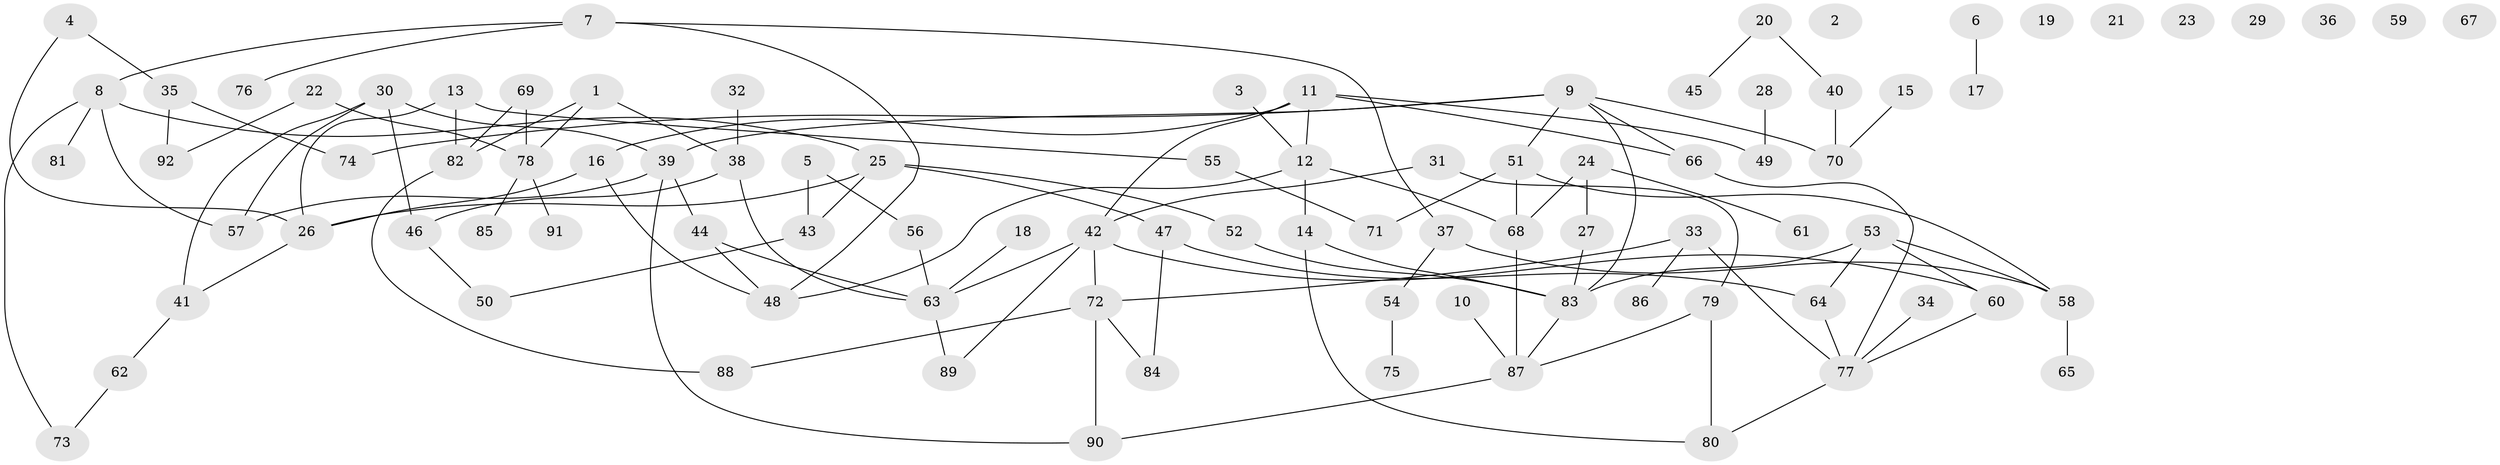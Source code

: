// coarse degree distribution, {3: 0.21052631578947367, 2: 0.15789473684210525, 11: 0.05263157894736842, 1: 0.42105263157894735, 12: 0.05263157894736842, 4: 0.05263157894736842, 9: 0.05263157894736842}
// Generated by graph-tools (version 1.1) at 2025/35/03/04/25 23:35:52]
// undirected, 92 vertices, 118 edges
graph export_dot {
  node [color=gray90,style=filled];
  1;
  2;
  3;
  4;
  5;
  6;
  7;
  8;
  9;
  10;
  11;
  12;
  13;
  14;
  15;
  16;
  17;
  18;
  19;
  20;
  21;
  22;
  23;
  24;
  25;
  26;
  27;
  28;
  29;
  30;
  31;
  32;
  33;
  34;
  35;
  36;
  37;
  38;
  39;
  40;
  41;
  42;
  43;
  44;
  45;
  46;
  47;
  48;
  49;
  50;
  51;
  52;
  53;
  54;
  55;
  56;
  57;
  58;
  59;
  60;
  61;
  62;
  63;
  64;
  65;
  66;
  67;
  68;
  69;
  70;
  71;
  72;
  73;
  74;
  75;
  76;
  77;
  78;
  79;
  80;
  81;
  82;
  83;
  84;
  85;
  86;
  87;
  88;
  89;
  90;
  91;
  92;
  1 -- 38;
  1 -- 78;
  1 -- 82;
  3 -- 12;
  4 -- 26;
  4 -- 35;
  5 -- 43;
  5 -- 56;
  6 -- 17;
  7 -- 8;
  7 -- 37;
  7 -- 48;
  7 -- 76;
  8 -- 25;
  8 -- 57;
  8 -- 73;
  8 -- 81;
  9 -- 39;
  9 -- 51;
  9 -- 66;
  9 -- 70;
  9 -- 74;
  9 -- 83;
  10 -- 87;
  11 -- 12;
  11 -- 16;
  11 -- 42;
  11 -- 49;
  11 -- 66;
  12 -- 14;
  12 -- 48;
  12 -- 68;
  13 -- 26;
  13 -- 55;
  13 -- 82;
  14 -- 80;
  14 -- 83;
  15 -- 70;
  16 -- 26;
  16 -- 48;
  18 -- 63;
  20 -- 40;
  20 -- 45;
  22 -- 78;
  22 -- 92;
  24 -- 27;
  24 -- 61;
  24 -- 68;
  25 -- 26;
  25 -- 43;
  25 -- 47;
  25 -- 52;
  26 -- 41;
  27 -- 83;
  28 -- 49;
  30 -- 39;
  30 -- 41;
  30 -- 46;
  30 -- 57;
  31 -- 42;
  31 -- 79;
  32 -- 38;
  33 -- 72;
  33 -- 77;
  33 -- 86;
  34 -- 77;
  35 -- 74;
  35 -- 92;
  37 -- 54;
  37 -- 58;
  38 -- 46;
  38 -- 63;
  39 -- 44;
  39 -- 57;
  39 -- 90;
  40 -- 70;
  41 -- 62;
  42 -- 60;
  42 -- 63;
  42 -- 72;
  42 -- 89;
  43 -- 50;
  44 -- 48;
  44 -- 63;
  46 -- 50;
  47 -- 64;
  47 -- 84;
  51 -- 58;
  51 -- 68;
  51 -- 71;
  52 -- 83;
  53 -- 58;
  53 -- 60;
  53 -- 64;
  53 -- 83;
  54 -- 75;
  55 -- 71;
  56 -- 63;
  58 -- 65;
  60 -- 77;
  62 -- 73;
  63 -- 89;
  64 -- 77;
  66 -- 77;
  68 -- 87;
  69 -- 78;
  69 -- 82;
  72 -- 84;
  72 -- 88;
  72 -- 90;
  77 -- 80;
  78 -- 85;
  78 -- 91;
  79 -- 80;
  79 -- 87;
  82 -- 88;
  83 -- 87;
  87 -- 90;
}
